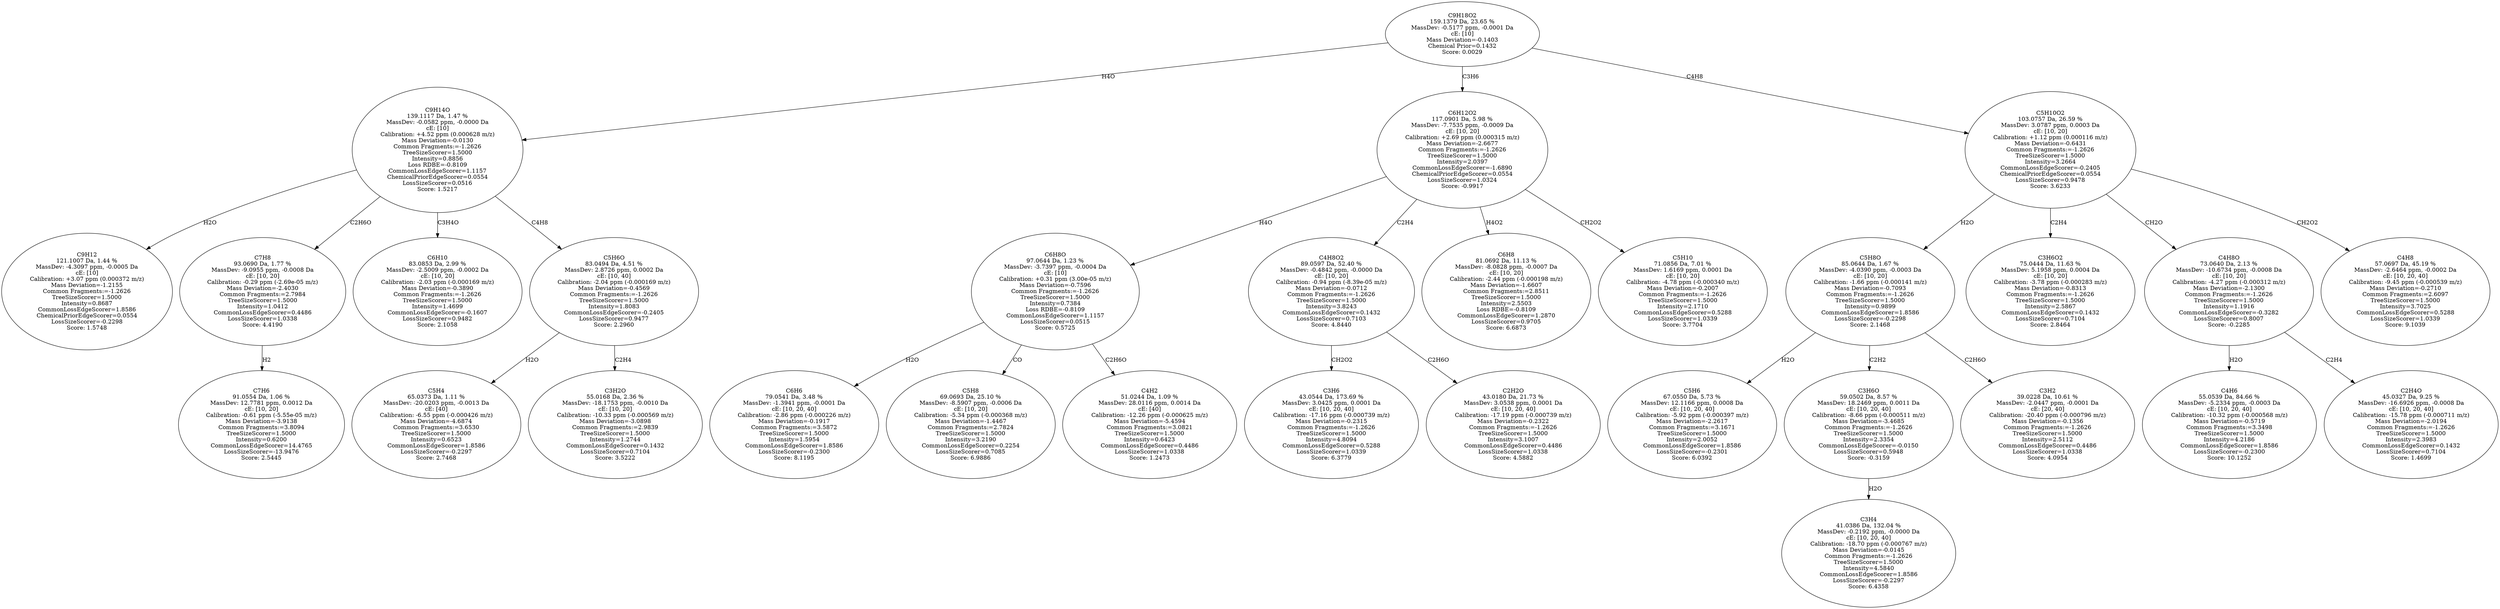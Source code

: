 strict digraph {
v1 [label="C9H12\n121.1007 Da, 1.44 %\nMassDev: -4.3097 ppm, -0.0005 Da\ncE: [10]\nCalibration: +3.07 ppm (0.000372 m/z)\nMass Deviation=-1.2155\nCommon Fragments:=-1.2626\nTreeSizeScorer=1.5000\nIntensity=0.8687\nCommonLossEdgeScorer=1.8586\nChemicalPriorEdgeScorer=0.0554\nLossSizeScorer=-0.2298\nScore: 1.5748"];
v2 [label="C7H6\n91.0554 Da, 1.06 %\nMassDev: 12.7781 ppm, 0.0012 Da\ncE: [10, 20]\nCalibration: -0.61 ppm (-5.55e-05 m/z)\nMass Deviation=-3.9138\nCommon Fragments:=3.8094\nTreeSizeScorer=1.5000\nIntensity=0.6200\nCommonLossEdgeScorer=14.4765\nLossSizeScorer=-13.9476\nScore: 2.5445"];
v3 [label="C7H8\n93.0690 Da, 1.77 %\nMassDev: -9.0955 ppm, -0.0008 Da\ncE: [10, 20]\nCalibration: -0.29 ppm (-2.69e-05 m/z)\nMass Deviation=-2.4030\nCommon Fragments:=2.7984\nTreeSizeScorer=1.5000\nIntensity=1.0412\nCommonLossEdgeScorer=0.4486\nLossSizeScorer=1.0338\nScore: 4.4190"];
v4 [label="C6H10\n83.0853 Da, 2.99 %\nMassDev: -2.5009 ppm, -0.0002 Da\ncE: [10, 20]\nCalibration: -2.03 ppm (-0.000169 m/z)\nMass Deviation=-0.3890\nCommon Fragments:=-1.2626\nTreeSizeScorer=1.5000\nIntensity=1.4699\nCommonLossEdgeScorer=-0.1607\nLossSizeScorer=0.9482\nScore: 2.1058"];
v5 [label="C5H4\n65.0373 Da, 1.11 %\nMassDev: -20.0203 ppm, -0.0013 Da\ncE: [40]\nCalibration: -6.55 ppm (-0.000426 m/z)\nMass Deviation=-4.6874\nCommon Fragments:=3.6530\nTreeSizeScorer=1.5000\nIntensity=0.6523\nCommonLossEdgeScorer=1.8586\nLossSizeScorer=-0.2297\nScore: 2.7468"];
v6 [label="C3H2O\n55.0168 Da, 2.36 %\nMassDev: -18.1753 ppm, -0.0010 Da\ncE: [10, 20]\nCalibration: -10.33 ppm (-0.000569 m/z)\nMass Deviation=-3.0898\nCommon Fragments:=2.9839\nTreeSizeScorer=1.5000\nIntensity=1.2744\nCommonLossEdgeScorer=0.1432\nLossSizeScorer=0.7104\nScore: 3.5222"];
v7 [label="C5H6O\n83.0494 Da, 4.51 %\nMassDev: 2.8726 ppm, 0.0002 Da\ncE: [10, 40]\nCalibration: -2.04 ppm (-0.000169 m/z)\nMass Deviation=-0.4569\nCommon Fragments:=-1.2626\nTreeSizeScorer=1.5000\nIntensity=1.8083\nCommonLossEdgeScorer=-0.2405\nLossSizeScorer=0.9477\nScore: 2.2960"];
v8 [label="C9H14O\n139.1117 Da, 1.47 %\nMassDev: -0.0582 ppm, -0.0000 Da\ncE: [10]\nCalibration: +4.52 ppm (0.000628 m/z)\nMass Deviation=-0.0130\nCommon Fragments:=-1.2626\nTreeSizeScorer=1.5000\nIntensity=0.8856\nLoss RDBE=-0.8109\nCommonLossEdgeScorer=1.1157\nChemicalPriorEdgeScorer=0.0554\nLossSizeScorer=0.0516\nScore: 1.5217"];
v9 [label="C6H6\n79.0541 Da, 3.48 %\nMassDev: -1.3941 ppm, -0.0001 Da\ncE: [10, 20, 40]\nCalibration: -2.86 ppm (-0.000226 m/z)\nMass Deviation=-0.1917\nCommon Fragments:=3.5872\nTreeSizeScorer=1.5000\nIntensity=1.5954\nCommonLossEdgeScorer=1.8586\nLossSizeScorer=-0.2300\nScore: 8.1195"];
v10 [label="C5H8\n69.0693 Da, 25.10 %\nMassDev: -8.5907 ppm, -0.0006 Da\ncE: [10, 20]\nCalibration: -5.34 ppm (-0.000368 m/z)\nMass Deviation=-1.4467\nCommon Fragments:=2.7824\nTreeSizeScorer=1.5000\nIntensity=3.2190\nCommonLossEdgeScorer=0.2254\nLossSizeScorer=0.7085\nScore: 6.9886"];
v11 [label="C4H2\n51.0244 Da, 1.09 %\nMassDev: 28.0116 ppm, 0.0014 Da\ncE: [40]\nCalibration: -12.26 ppm (-0.000625 m/z)\nMass Deviation=-5.4594\nCommon Fragments:=3.0821\nTreeSizeScorer=1.5000\nIntensity=0.6423\nCommonLossEdgeScorer=0.4486\nLossSizeScorer=1.0338\nScore: 1.2473"];
v12 [label="C6H8O\n97.0644 Da, 1.23 %\nMassDev: -3.7397 ppm, -0.0004 Da\ncE: [10]\nCalibration: +0.31 ppm (3.00e-05 m/z)\nMass Deviation=-0.7596\nCommon Fragments:=-1.2626\nTreeSizeScorer=1.5000\nIntensity=0.7384\nLoss RDBE=-0.8109\nCommonLossEdgeScorer=1.1157\nLossSizeScorer=0.0515\nScore: 0.5725"];
v13 [label="C3H6\n43.0544 Da, 173.69 %\nMassDev: 3.0425 ppm, 0.0001 Da\ncE: [10, 20, 40]\nCalibration: -17.16 ppm (-0.000739 m/z)\nMass Deviation=-0.2315\nCommon Fragments:=-1.2626\nTreeSizeScorer=1.5000\nIntensity=4.8094\nCommonLossEdgeScorer=0.5288\nLossSizeScorer=1.0339\nScore: 6.3779"];
v14 [label="C2H2O\n43.0180 Da, 21.73 %\nMassDev: 3.0538 ppm, 0.0001 Da\ncE: [10, 20, 40]\nCalibration: -17.19 ppm (-0.000739 m/z)\nMass Deviation=-0.2322\nCommon Fragments:=-1.2626\nTreeSizeScorer=1.5000\nIntensity=3.1007\nCommonLossEdgeScorer=0.4486\nLossSizeScorer=1.0338\nScore: 4.5882"];
v15 [label="C4H8O2\n89.0597 Da, 52.40 %\nMassDev: -0.4842 ppm, -0.0000 Da\ncE: [10, 20]\nCalibration: -0.94 ppm (-8.39e-05 m/z)\nMass Deviation=-0.0712\nCommon Fragments:=-1.2626\nTreeSizeScorer=1.5000\nIntensity=3.8243\nCommonLossEdgeScorer=0.1432\nLossSizeScorer=0.7103\nScore: 4.8440"];
v16 [label="C6H8\n81.0692 Da, 11.13 %\nMassDev: -8.0828 ppm, -0.0007 Da\ncE: [10, 20]\nCalibration: -2.44 ppm (-0.000198 m/z)\nMass Deviation=-1.6607\nCommon Fragments:=2.8511\nTreeSizeScorer=1.5000\nIntensity=2.5503\nLoss RDBE=-0.8109\nCommonLossEdgeScorer=1.2870\nLossSizeScorer=0.9705\nScore: 6.6873"];
v17 [label="C5H10\n71.0856 Da, 7.01 %\nMassDev: 1.6169 ppm, 0.0001 Da\ncE: [10, 20]\nCalibration: -4.78 ppm (-0.000340 m/z)\nMass Deviation=-0.2007\nCommon Fragments:=-1.2626\nTreeSizeScorer=1.5000\nIntensity=2.1710\nCommonLossEdgeScorer=0.5288\nLossSizeScorer=1.0339\nScore: 3.7704"];
v18 [label="C6H12O2\n117.0901 Da, 5.98 %\nMassDev: -7.7535 ppm, -0.0009 Da\ncE: [10, 20]\nCalibration: +2.69 ppm (0.000315 m/z)\nMass Deviation=-2.6677\nCommon Fragments:=-1.2626\nTreeSizeScorer=1.5000\nIntensity=2.0397\nCommonLossEdgeScorer=-1.6890\nChemicalPriorEdgeScorer=0.0554\nLossSizeScorer=1.0324\nScore: -0.9917"];
v19 [label="C5H6\n67.0550 Da, 5.73 %\nMassDev: 12.1166 ppm, 0.0008 Da\ncE: [10, 20, 40]\nCalibration: -5.92 ppm (-0.000397 m/z)\nMass Deviation=-2.2617\nCommon Fragments:=3.1671\nTreeSizeScorer=1.5000\nIntensity=2.0052\nCommonLossEdgeScorer=1.8586\nLossSizeScorer=-0.2301\nScore: 6.0392"];
v20 [label="C3H4\n41.0386 Da, 132.04 %\nMassDev: -0.2192 ppm, -0.0000 Da\ncE: [10, 20, 40]\nCalibration: -18.70 ppm (-0.000767 m/z)\nMass Deviation=-0.0145\nCommon Fragments:=-1.2626\nTreeSizeScorer=1.5000\nIntensity=4.5840\nCommonLossEdgeScorer=1.8586\nLossSizeScorer=-0.2297\nScore: 6.4358"];
v21 [label="C3H6O\n59.0502 Da, 8.57 %\nMassDev: 18.2469 ppm, 0.0011 Da\ncE: [10, 20, 40]\nCalibration: -8.66 ppm (-0.000511 m/z)\nMass Deviation=-3.4685\nCommon Fragments:=-1.2626\nTreeSizeScorer=1.5000\nIntensity=2.3354\nCommonLossEdgeScorer=-0.0150\nLossSizeScorer=0.5948\nScore: -0.3159"];
v22 [label="C3H2\n39.0228 Da, 10.61 %\nMassDev: -2.0447 ppm, -0.0001 Da\ncE: [20, 40]\nCalibration: -20.40 ppm (-0.000796 m/z)\nMass Deviation=-0.1356\nCommon Fragments:=-1.2626\nTreeSizeScorer=1.5000\nIntensity=2.5112\nCommonLossEdgeScorer=0.4486\nLossSizeScorer=1.0338\nScore: 4.0954"];
v23 [label="C5H8O\n85.0644 Da, 1.67 %\nMassDev: -4.0390 ppm, -0.0003 Da\ncE: [10, 20]\nCalibration: -1.66 ppm (-0.000141 m/z)\nMass Deviation=-0.7093\nCommon Fragments:=-1.2626\nTreeSizeScorer=1.5000\nIntensity=0.9899\nCommonLossEdgeScorer=1.8586\nLossSizeScorer=-0.2298\nScore: 2.1468"];
v24 [label="C3H6O2\n75.0444 Da, 11.63 %\nMassDev: 5.1958 ppm, 0.0004 Da\ncE: [10, 20]\nCalibration: -3.78 ppm (-0.000283 m/z)\nMass Deviation=-0.8313\nCommon Fragments:=-1.2626\nTreeSizeScorer=1.5000\nIntensity=2.5867\nCommonLossEdgeScorer=0.1432\nLossSizeScorer=0.7104\nScore: 2.8464"];
v25 [label="C4H6\n55.0539 Da, 84.66 %\nMassDev: -5.2334 ppm, -0.0003 Da\ncE: [10, 20, 40]\nCalibration: -10.32 ppm (-0.000568 m/z)\nMass Deviation=-0.5719\nCommon Fragments:=3.3498\nTreeSizeScorer=1.5000\nIntensity=4.2186\nCommonLossEdgeScorer=1.8586\nLossSizeScorer=-0.2300\nScore: 10.1252"];
v26 [label="C2H4O\n45.0327 Da, 9.25 %\nMassDev: -16.6926 ppm, -0.0008 Da\ncE: [10, 20, 40]\nCalibration: -15.78 ppm (-0.000711 m/z)\nMass Deviation=-2.0194\nCommon Fragments:=-1.2626\nTreeSizeScorer=1.5000\nIntensity=2.3983\nCommonLossEdgeScorer=0.1432\nLossSizeScorer=0.7104\nScore: 1.4699"];
v27 [label="C4H8O\n73.0640 Da, 2.13 %\nMassDev: -10.6734 ppm, -0.0008 Da\ncE: [10, 20]\nCalibration: -4.27 ppm (-0.000312 m/z)\nMass Deviation=-2.1300\nCommon Fragments:=-1.2626\nTreeSizeScorer=1.5000\nIntensity=1.1916\nCommonLossEdgeScorer=-0.3282\nLossSizeScorer=0.8007\nScore: -0.2285"];
v28 [label="C4H8\n57.0697 Da, 45.19 %\nMassDev: -2.6464 ppm, -0.0002 Da\ncE: [10, 20, 40]\nCalibration: -9.45 ppm (-0.000539 m/z)\nMass Deviation=-0.2710\nCommon Fragments:=2.6097\nTreeSizeScorer=1.5000\nIntensity=3.7025\nCommonLossEdgeScorer=0.5288\nLossSizeScorer=1.0339\nScore: 9.1039"];
v29 [label="C5H10O2\n103.0757 Da, 26.59 %\nMassDev: 3.0787 ppm, 0.0003 Da\ncE: [10, 20]\nCalibration: +1.12 ppm (0.000116 m/z)\nMass Deviation=-0.6431\nCommon Fragments:=-1.2626\nTreeSizeScorer=1.5000\nIntensity=3.2664\nCommonLossEdgeScorer=-0.2405\nChemicalPriorEdgeScorer=0.0554\nLossSizeScorer=0.9478\nScore: 3.6233"];
v30 [label="C9H18O2\n159.1379 Da, 23.65 %\nMassDev: -0.5177 ppm, -0.0001 Da\ncE: [10]\nMass Deviation=-0.1403\nChemical Prior=0.1432\nScore: 0.0029"];
v8 -> v1 [label="H2O"];
v3 -> v2 [label="H2"];
v8 -> v3 [label="C2H6O"];
v8 -> v4 [label="C3H4O"];
v7 -> v5 [label="H2O"];
v7 -> v6 [label="C2H4"];
v8 -> v7 [label="C4H8"];
v30 -> v8 [label="H4O"];
v12 -> v9 [label="H2O"];
v12 -> v10 [label="CO"];
v12 -> v11 [label="C2H6O"];
v18 -> v12 [label="H4O"];
v15 -> v13 [label="CH2O2"];
v15 -> v14 [label="C2H6O"];
v18 -> v15 [label="C2H4"];
v18 -> v16 [label="H4O2"];
v18 -> v17 [label="CH2O2"];
v30 -> v18 [label="C3H6"];
v23 -> v19 [label="H2O"];
v21 -> v20 [label="H2O"];
v23 -> v21 [label="C2H2"];
v23 -> v22 [label="C2H6O"];
v29 -> v23 [label="H2O"];
v29 -> v24 [label="C2H4"];
v27 -> v25 [label="H2O"];
v27 -> v26 [label="C2H4"];
v29 -> v27 [label="CH2O"];
v29 -> v28 [label="CH2O2"];
v30 -> v29 [label="C4H8"];
}